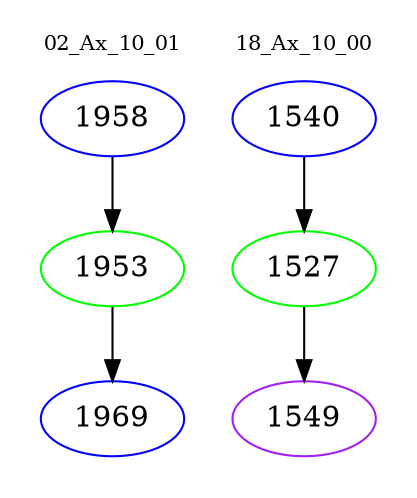 digraph{
subgraph cluster_0 {
color = white
label = "02_Ax_10_01";
fontsize=10;
T0_1958 [label="1958", color="blue"]
T0_1958 -> T0_1953 [color="black"]
T0_1953 [label="1953", color="green"]
T0_1953 -> T0_1969 [color="black"]
T0_1969 [label="1969", color="blue"]
}
subgraph cluster_1 {
color = white
label = "18_Ax_10_00";
fontsize=10;
T1_1540 [label="1540", color="blue"]
T1_1540 -> T1_1527 [color="black"]
T1_1527 [label="1527", color="green"]
T1_1527 -> T1_1549 [color="black"]
T1_1549 [label="1549", color="purple"]
}
}

